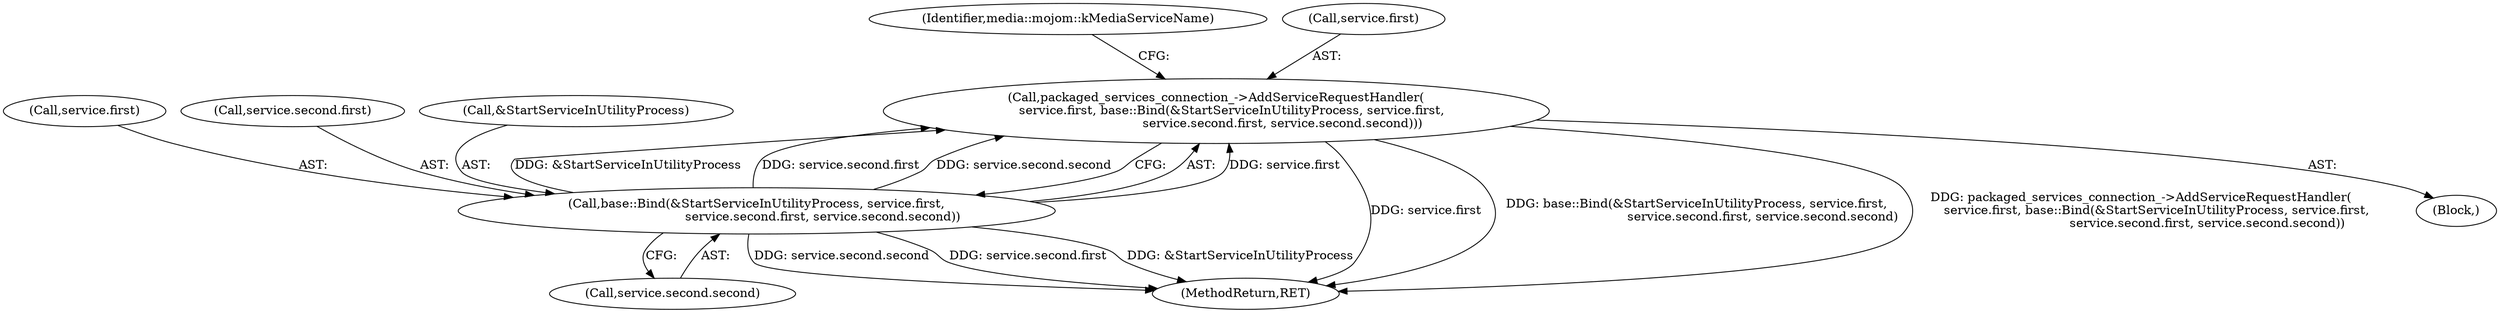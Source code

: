 digraph "0_Chrome_bc1f34b9be509f1404f0bb1ba1947614d5f0bcd1_3@API" {
"1000290" [label="(Call,packaged_services_connection_->AddServiceRequestHandler(\n        service.first, base::Bind(&StartServiceInUtilityProcess, service.first,\n                                  service.second.first, service.second.second)))"];
"1000294" [label="(Call,base::Bind(&StartServiceInUtilityProcess, service.first,\n                                  service.second.first, service.second.second))"];
"1000297" [label="(Call,service.first)"];
"1000331" [label="(MethodReturn,RET)"];
"1000300" [label="(Call,service.second.first)"];
"1000311" [label="(Identifier,media::mojom::kMediaServiceName)"];
"1000290" [label="(Call,packaged_services_connection_->AddServiceRequestHandler(\n        service.first, base::Bind(&StartServiceInUtilityProcess, service.first,\n                                  service.second.first, service.second.second)))"];
"1000294" [label="(Call,base::Bind(&StartServiceInUtilityProcess, service.first,\n                                  service.second.first, service.second.second))"];
"1000289" [label="(Block,)"];
"1000305" [label="(Call,service.second.second)"];
"1000295" [label="(Call,&StartServiceInUtilityProcess)"];
"1000291" [label="(Call,service.first)"];
"1000290" -> "1000289"  [label="AST: "];
"1000290" -> "1000294"  [label="CFG: "];
"1000291" -> "1000290"  [label="AST: "];
"1000294" -> "1000290"  [label="AST: "];
"1000311" -> "1000290"  [label="CFG: "];
"1000290" -> "1000331"  [label="DDG: service.first"];
"1000290" -> "1000331"  [label="DDG: base::Bind(&StartServiceInUtilityProcess, service.first,\n                                  service.second.first, service.second.second)"];
"1000290" -> "1000331"  [label="DDG: packaged_services_connection_->AddServiceRequestHandler(\n        service.first, base::Bind(&StartServiceInUtilityProcess, service.first,\n                                  service.second.first, service.second.second))"];
"1000294" -> "1000290"  [label="DDG: service.first"];
"1000294" -> "1000290"  [label="DDG: &StartServiceInUtilityProcess"];
"1000294" -> "1000290"  [label="DDG: service.second.first"];
"1000294" -> "1000290"  [label="DDG: service.second.second"];
"1000294" -> "1000305"  [label="CFG: "];
"1000295" -> "1000294"  [label="AST: "];
"1000297" -> "1000294"  [label="AST: "];
"1000300" -> "1000294"  [label="AST: "];
"1000305" -> "1000294"  [label="AST: "];
"1000294" -> "1000331"  [label="DDG: service.second.second"];
"1000294" -> "1000331"  [label="DDG: service.second.first"];
"1000294" -> "1000331"  [label="DDG: &StartServiceInUtilityProcess"];
}
